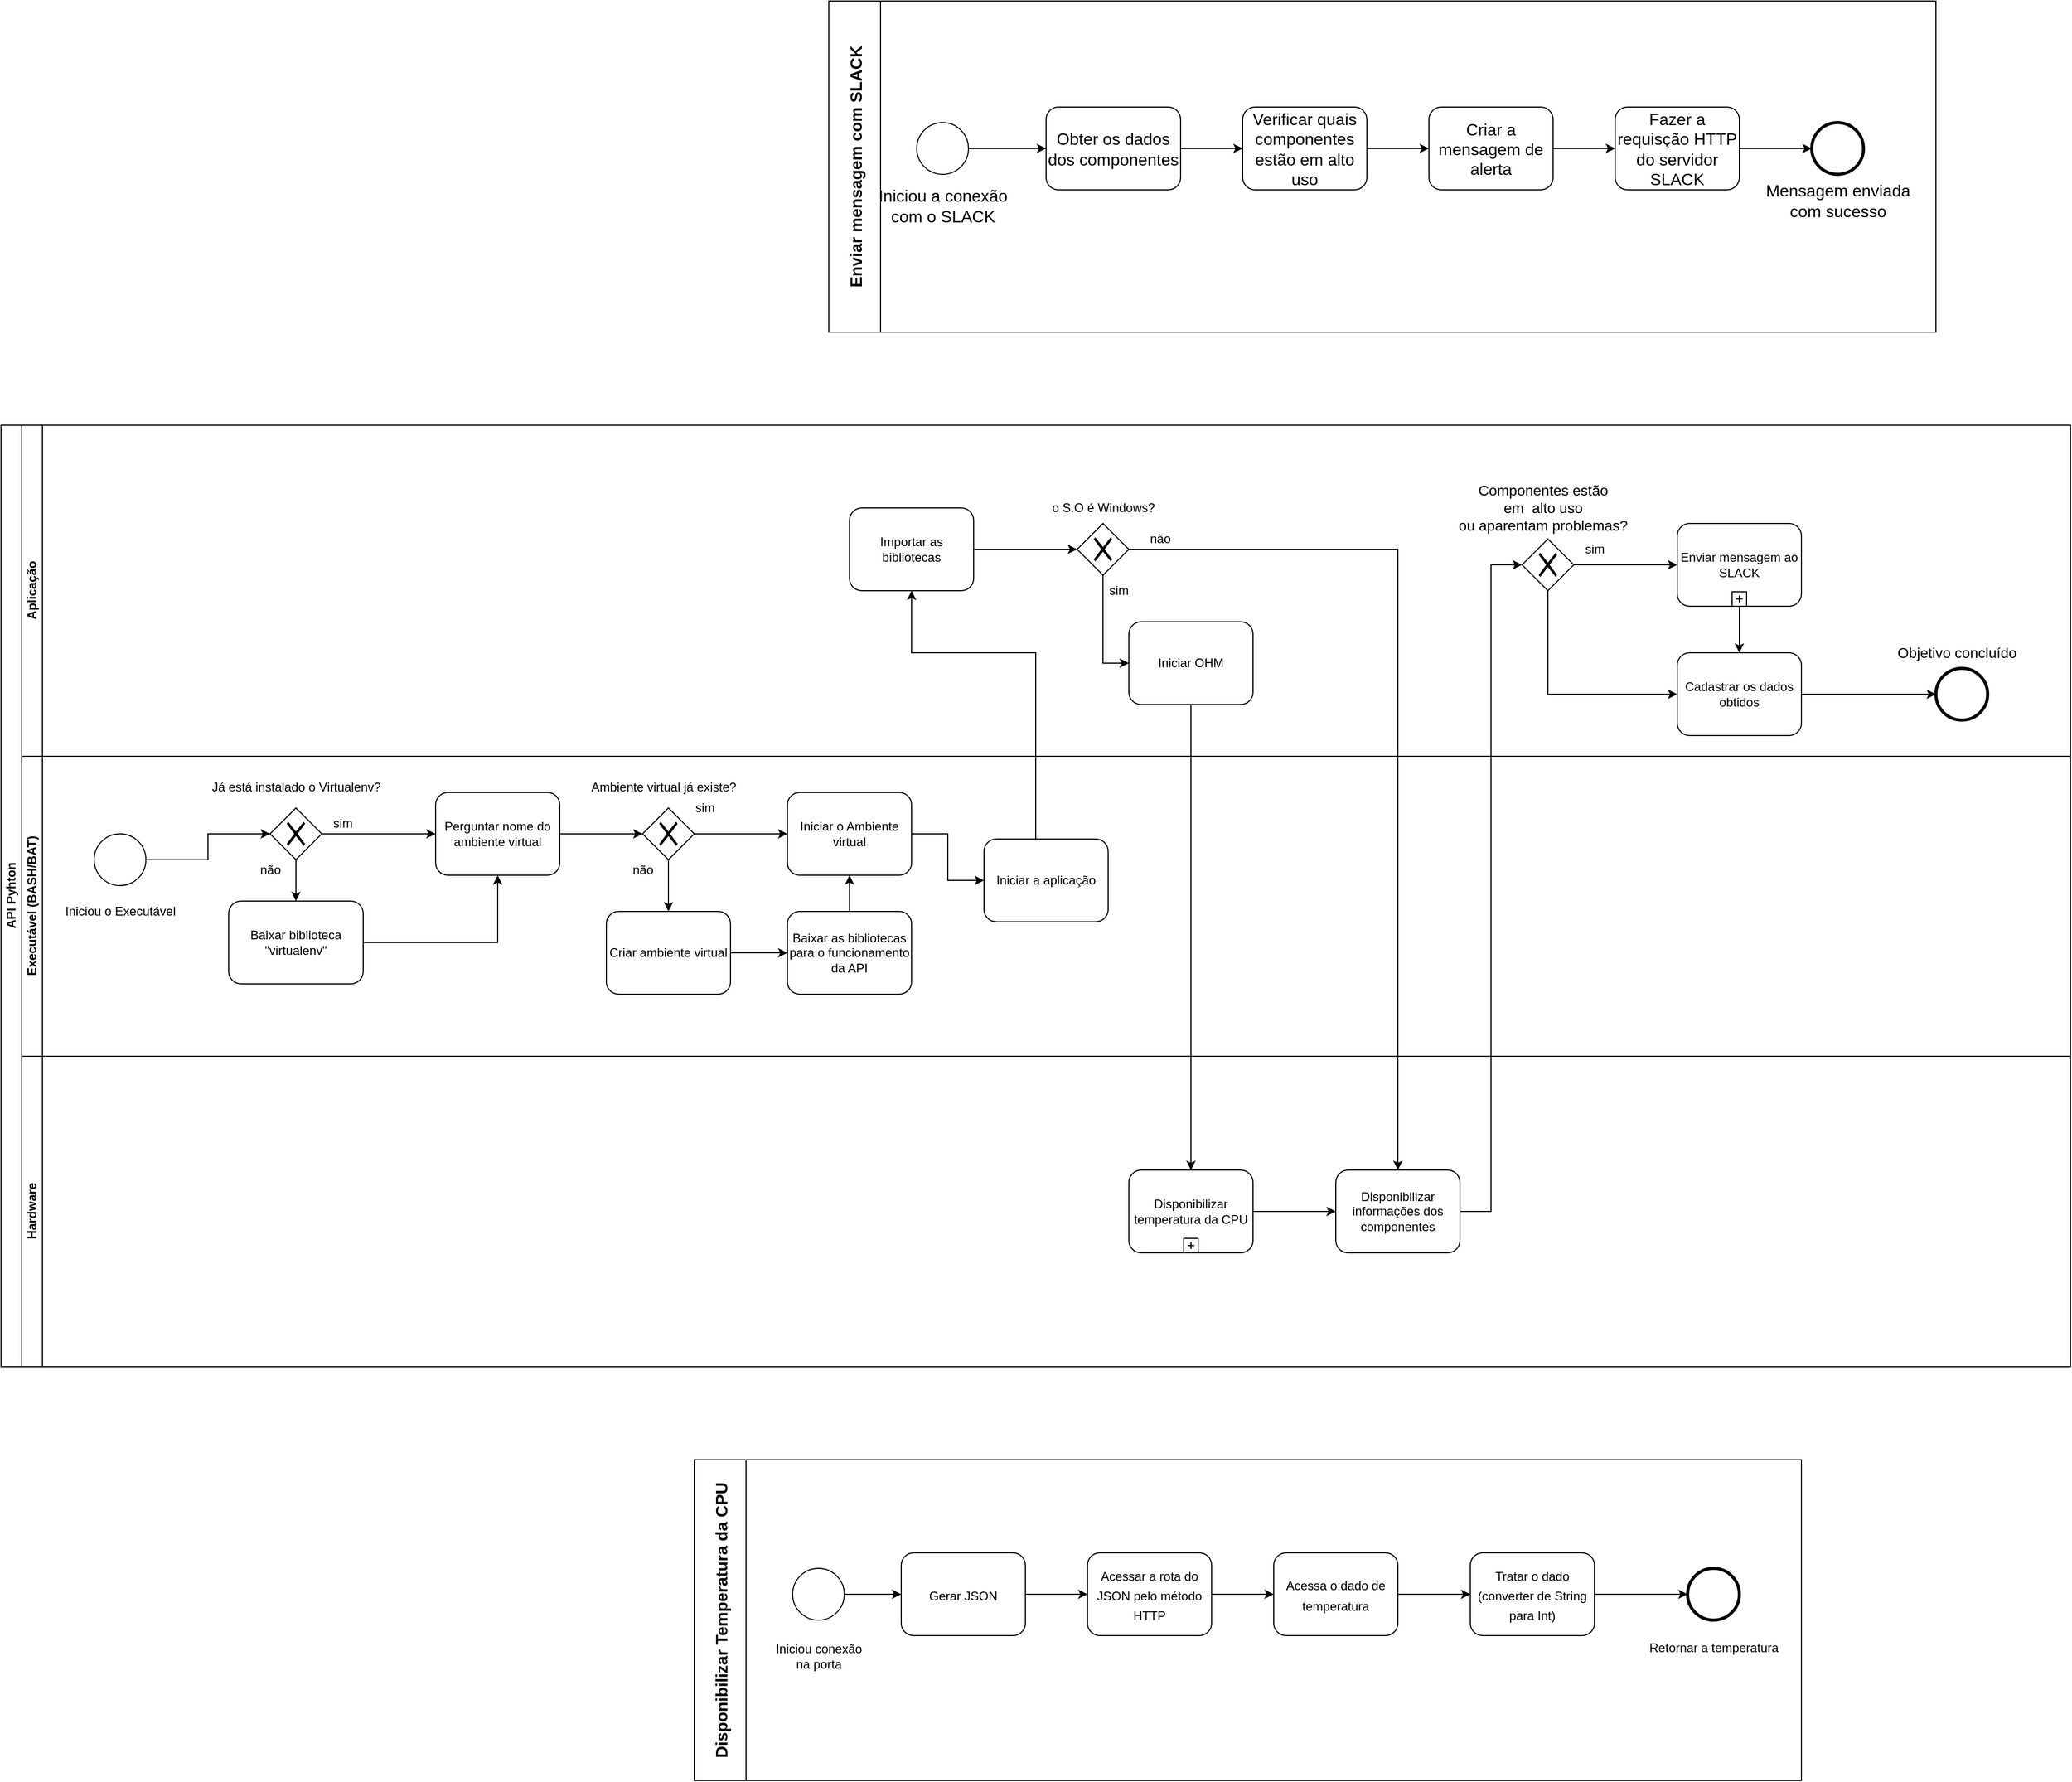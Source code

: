 <mxfile version="13.7.7" type="device"><diagram id="a3iEA5Su1n2NHjD5qa27" name="Page-1"><mxGraphModel dx="3955" dy="2778" grid="1" gridSize="10" guides="1" tooltips="1" connect="1" arrows="1" fold="1" page="0" pageScale="1" pageWidth="827" pageHeight="1169" math="0" shadow="0"><root><mxCell id="0"/><mxCell id="1" parent="0"/><mxCell id="mfLjq7GyORPhdRZ7_ggv-1" value="API Pyhton" style="swimlane;html=1;childLayout=stackLayout;resizeParent=1;resizeParentMax=0;horizontal=0;startSize=20;horizontalStack=0;" vertex="1" parent="1"><mxGeometry x="-280" y="-30" width="2000" height="910" as="geometry"/></mxCell><mxCell id="mfLjq7GyORPhdRZ7_ggv-2" value="Aplicação" style="swimlane;html=1;startSize=20;horizontal=0;" vertex="1" parent="mfLjq7GyORPhdRZ7_ggv-1"><mxGeometry x="20" width="1980" height="320" as="geometry"/></mxCell><mxCell id="mfLjq7GyORPhdRZ7_ggv-39" style="edgeStyle=orthogonalEdgeStyle;rounded=0;orthogonalLoop=1;jettySize=auto;html=1;" edge="1" parent="mfLjq7GyORPhdRZ7_ggv-2" source="mfLjq7GyORPhdRZ7_ggv-33" target="mfLjq7GyORPhdRZ7_ggv-38"><mxGeometry relative="1" as="geometry"/></mxCell><mxCell id="mfLjq7GyORPhdRZ7_ggv-40" value="o S.O é Windows?" style="text;html=1;align=center;verticalAlign=middle;resizable=0;points=[];autosize=1;" vertex="1" parent="mfLjq7GyORPhdRZ7_ggv-2"><mxGeometry x="985" y="70" width="120" height="20" as="geometry"/></mxCell><mxCell id="mfLjq7GyORPhdRZ7_ggv-62" value="&lt;div&gt;&lt;font style=&quot;font-size: 14px&quot;&gt;Componentes estão &lt;br&gt;&lt;/font&gt;&lt;/div&gt;&lt;div&gt;&lt;font style=&quot;font-size: 14px&quot;&gt;em&amp;nbsp; alto uso &lt;br&gt;&lt;/font&gt;&lt;/div&gt;&lt;div&gt;&lt;font style=&quot;font-size: 14px&quot;&gt;ou aparentam problemas?&lt;/font&gt;&lt;/div&gt;" style="text;html=1;align=center;verticalAlign=middle;resizable=0;points=[];autosize=1;" vertex="1" parent="mfLjq7GyORPhdRZ7_ggv-2"><mxGeometry x="1380" y="55" width="180" height="50" as="geometry"/></mxCell><mxCell id="mfLjq7GyORPhdRZ7_ggv-33" value="Importar as bibliotecas" style="shape=ext;rounded=1;html=1;whiteSpace=wrap;" vertex="1" parent="mfLjq7GyORPhdRZ7_ggv-2"><mxGeometry x="800" y="80" width="120" height="80" as="geometry"/></mxCell><mxCell id="mfLjq7GyORPhdRZ7_ggv-51" style="edgeStyle=orthogonalEdgeStyle;rounded=0;orthogonalLoop=1;jettySize=auto;html=1;entryX=0;entryY=0.5;entryDx=0;entryDy=0;" edge="1" parent="mfLjq7GyORPhdRZ7_ggv-2" source="mfLjq7GyORPhdRZ7_ggv-38" target="mfLjq7GyORPhdRZ7_ggv-41"><mxGeometry relative="1" as="geometry"/></mxCell><mxCell id="mfLjq7GyORPhdRZ7_ggv-38" value="" style="shape=mxgraph.bpmn.shape;html=1;verticalLabelPosition=bottom;labelBackgroundColor=#ffffff;verticalAlign=top;align=center;perimeter=rhombusPerimeter;background=gateway;outlineConnect=0;outline=none;symbol=exclusiveGw;" vertex="1" parent="mfLjq7GyORPhdRZ7_ggv-2"><mxGeometry x="1020" y="95" width="50" height="50" as="geometry"/></mxCell><mxCell id="mfLjq7GyORPhdRZ7_ggv-67" style="edgeStyle=orthogonalEdgeStyle;rounded=0;orthogonalLoop=1;jettySize=auto;html=1;entryX=0;entryY=0.5;entryDx=0;entryDy=0;" edge="1" parent="mfLjq7GyORPhdRZ7_ggv-2" source="mfLjq7GyORPhdRZ7_ggv-60" target="mfLjq7GyORPhdRZ7_ggv-65"><mxGeometry relative="1" as="geometry"/></mxCell><mxCell id="mfLjq7GyORPhdRZ7_ggv-68" value="sim" style="text;html=1;align=center;verticalAlign=middle;resizable=0;points=[];autosize=1;" vertex="1" parent="mfLjq7GyORPhdRZ7_ggv-2"><mxGeometry x="1500" y="110" width="40" height="20" as="geometry"/></mxCell><mxCell id="mfLjq7GyORPhdRZ7_ggv-70" style="edgeStyle=orthogonalEdgeStyle;rounded=0;orthogonalLoop=1;jettySize=auto;html=1;entryX=0;entryY=0.5;entryDx=0;entryDy=0;" edge="1" parent="mfLjq7GyORPhdRZ7_ggv-2" source="mfLjq7GyORPhdRZ7_ggv-60" target="mfLjq7GyORPhdRZ7_ggv-69"><mxGeometry relative="1" as="geometry"><Array as="points"><mxPoint x="1475" y="135"/><mxPoint x="1475" y="260"/></Array></mxGeometry></mxCell><mxCell id="mfLjq7GyORPhdRZ7_ggv-60" value="" style="shape=mxgraph.bpmn.shape;html=1;verticalLabelPosition=bottom;labelBackgroundColor=#ffffff;verticalAlign=top;align=center;perimeter=rhombusPerimeter;background=gateway;outlineConnect=0;outline=none;symbol=exclusiveGw;" vertex="1" parent="mfLjq7GyORPhdRZ7_ggv-2"><mxGeometry x="1450" y="110" width="50" height="50" as="geometry"/></mxCell><mxCell id="mfLjq7GyORPhdRZ7_ggv-71" style="edgeStyle=orthogonalEdgeStyle;rounded=0;orthogonalLoop=1;jettySize=auto;html=1;" edge="1" parent="mfLjq7GyORPhdRZ7_ggv-2" source="mfLjq7GyORPhdRZ7_ggv-65" target="mfLjq7GyORPhdRZ7_ggv-69"><mxGeometry relative="1" as="geometry"/></mxCell><mxCell id="mfLjq7GyORPhdRZ7_ggv-65" value="Enviar mensagem ao SLACK" style="html=1;whiteSpace=wrap;rounded=1;dropTarget=0;" vertex="1" parent="mfLjq7GyORPhdRZ7_ggv-2"><mxGeometry x="1600" y="95" width="120" height="80" as="geometry"/></mxCell><mxCell id="mfLjq7GyORPhdRZ7_ggv-66" value="" style="html=1;shape=plus;outlineConnect=0;" vertex="1" parent="mfLjq7GyORPhdRZ7_ggv-65"><mxGeometry x="0.5" y="1" width="14" height="14" relative="1" as="geometry"><mxPoint x="-7" y="-14" as="offset"/></mxGeometry></mxCell><mxCell id="mfLjq7GyORPhdRZ7_ggv-74" value="&lt;font style=&quot;font-size: 14px&quot;&gt;Objetivo concluído&lt;/font&gt;" style="text;html=1;align=center;verticalAlign=middle;resizable=0;points=[];autosize=1;" vertex="1" parent="mfLjq7GyORPhdRZ7_ggv-2"><mxGeometry x="1805" y="210" width="130" height="20" as="geometry"/></mxCell><mxCell id="mfLjq7GyORPhdRZ7_ggv-41" value="Iniciar OHM" style="shape=ext;rounded=1;html=1;whiteSpace=wrap;" vertex="1" parent="mfLjq7GyORPhdRZ7_ggv-2"><mxGeometry x="1070" y="190" width="120" height="80" as="geometry"/></mxCell><mxCell id="mfLjq7GyORPhdRZ7_ggv-73" style="edgeStyle=orthogonalEdgeStyle;rounded=0;orthogonalLoop=1;jettySize=auto;html=1;entryX=0;entryY=0.5;entryDx=0;entryDy=0;" edge="1" parent="mfLjq7GyORPhdRZ7_ggv-2" source="mfLjq7GyORPhdRZ7_ggv-69" target="mfLjq7GyORPhdRZ7_ggv-72"><mxGeometry relative="1" as="geometry"/></mxCell><mxCell id="mfLjq7GyORPhdRZ7_ggv-69" value="Cadastrar os dados obtidos" style="shape=ext;rounded=1;html=1;whiteSpace=wrap;" vertex="1" parent="mfLjq7GyORPhdRZ7_ggv-2"><mxGeometry x="1600" y="220" width="120" height="80" as="geometry"/></mxCell><mxCell id="mfLjq7GyORPhdRZ7_ggv-72" value="" style="shape=mxgraph.bpmn.shape;html=1;verticalLabelPosition=bottom;labelBackgroundColor=#ffffff;verticalAlign=top;align=center;perimeter=ellipsePerimeter;outlineConnect=0;outline=end;symbol=general;" vertex="1" parent="mfLjq7GyORPhdRZ7_ggv-2"><mxGeometry x="1850" y="235" width="50" height="50" as="geometry"/></mxCell><mxCell id="mfLjq7GyORPhdRZ7_ggv-3" value="Executável (BASH/BAT)" style="swimlane;html=1;startSize=20;horizontal=0;" vertex="1" parent="mfLjq7GyORPhdRZ7_ggv-1"><mxGeometry x="20" y="320" width="1980" height="290" as="geometry"/></mxCell><mxCell id="mfLjq7GyORPhdRZ7_ggv-11" value="Já está instalado o Virtualenv?" style="text;html=1;align=center;verticalAlign=middle;resizable=0;points=[];autosize=1;" vertex="1" parent="mfLjq7GyORPhdRZ7_ggv-3"><mxGeometry x="175" y="20" width="180" height="20" as="geometry"/></mxCell><mxCell id="mfLjq7GyORPhdRZ7_ggv-13" style="edgeStyle=orthogonalEdgeStyle;rounded=0;orthogonalLoop=1;jettySize=auto;html=1;entryX=0.5;entryY=0;entryDx=0;entryDy=0;" edge="1" parent="mfLjq7GyORPhdRZ7_ggv-3" source="mfLjq7GyORPhdRZ7_ggv-10" target="mfLjq7GyORPhdRZ7_ggv-9"><mxGeometry relative="1" as="geometry"/></mxCell><mxCell id="mfLjq7GyORPhdRZ7_ggv-16" style="edgeStyle=orthogonalEdgeStyle;rounded=0;orthogonalLoop=1;jettySize=auto;html=1;entryX=0;entryY=0.5;entryDx=0;entryDy=0;" edge="1" parent="mfLjq7GyORPhdRZ7_ggv-3" source="mfLjq7GyORPhdRZ7_ggv-10" target="mfLjq7GyORPhdRZ7_ggv-15"><mxGeometry relative="1" as="geometry"/></mxCell><mxCell id="mfLjq7GyORPhdRZ7_ggv-20" value="Ambiente virtual já existe?" style="text;html=1;align=center;verticalAlign=middle;resizable=0;points=[];autosize=1;" vertex="1" parent="mfLjq7GyORPhdRZ7_ggv-3"><mxGeometry x="540" y="20" width="160" height="20" as="geometry"/></mxCell><mxCell id="mfLjq7GyORPhdRZ7_ggv-17" value="sim" style="text;html=1;align=center;verticalAlign=middle;resizable=0;points=[];autosize=1;" vertex="1" parent="mfLjq7GyORPhdRZ7_ggv-3"><mxGeometry x="290" y="55" width="40" height="20" as="geometry"/></mxCell><mxCell id="mfLjq7GyORPhdRZ7_ggv-19" style="edgeStyle=orthogonalEdgeStyle;rounded=0;orthogonalLoop=1;jettySize=auto;html=1;entryX=0;entryY=0.5;entryDx=0;entryDy=0;" edge="1" parent="mfLjq7GyORPhdRZ7_ggv-3" source="mfLjq7GyORPhdRZ7_ggv-15" target="mfLjq7GyORPhdRZ7_ggv-18"><mxGeometry relative="1" as="geometry"/></mxCell><mxCell id="mfLjq7GyORPhdRZ7_ggv-15" value="Perguntar nome do ambiente virtual" style="shape=ext;rounded=1;html=1;whiteSpace=wrap;" vertex="1" parent="mfLjq7GyORPhdRZ7_ggv-3"><mxGeometry x="400" y="35" width="120" height="80" as="geometry"/></mxCell><mxCell id="mfLjq7GyORPhdRZ7_ggv-10" value="" style="shape=mxgraph.bpmn.shape;html=1;verticalLabelPosition=bottom;labelBackgroundColor=#ffffff;verticalAlign=top;align=center;perimeter=rhombusPerimeter;background=gateway;outlineConnect=0;outline=none;symbol=exclusiveGw;" vertex="1" parent="mfLjq7GyORPhdRZ7_ggv-3"><mxGeometry x="240" y="50" width="50" height="50" as="geometry"/></mxCell><mxCell id="mfLjq7GyORPhdRZ7_ggv-12" style="edgeStyle=orthogonalEdgeStyle;rounded=0;orthogonalLoop=1;jettySize=auto;html=1;" edge="1" parent="mfLjq7GyORPhdRZ7_ggv-3" source="mfLjq7GyORPhdRZ7_ggv-5" target="mfLjq7GyORPhdRZ7_ggv-10"><mxGeometry relative="1" as="geometry"/></mxCell><mxCell id="mfLjq7GyORPhdRZ7_ggv-23" style="edgeStyle=orthogonalEdgeStyle;rounded=0;orthogonalLoop=1;jettySize=auto;html=1;" edge="1" parent="mfLjq7GyORPhdRZ7_ggv-3" source="mfLjq7GyORPhdRZ7_ggv-18" target="mfLjq7GyORPhdRZ7_ggv-22"><mxGeometry relative="1" as="geometry"/></mxCell><mxCell id="mfLjq7GyORPhdRZ7_ggv-26" style="edgeStyle=orthogonalEdgeStyle;rounded=0;orthogonalLoop=1;jettySize=auto;html=1;" edge="1" parent="mfLjq7GyORPhdRZ7_ggv-3" source="mfLjq7GyORPhdRZ7_ggv-18" target="mfLjq7GyORPhdRZ7_ggv-25"><mxGeometry relative="1" as="geometry"/></mxCell><mxCell id="mfLjq7GyORPhdRZ7_ggv-18" value="" style="shape=mxgraph.bpmn.shape;html=1;verticalLabelPosition=bottom;labelBackgroundColor=#ffffff;verticalAlign=top;align=center;perimeter=rhombusPerimeter;background=gateway;outlineConnect=0;outline=none;symbol=exclusiveGw;" vertex="1" parent="mfLjq7GyORPhdRZ7_ggv-3"><mxGeometry x="600" y="50" width="50" height="50" as="geometry"/></mxCell><mxCell id="mfLjq7GyORPhdRZ7_ggv-31" style="edgeStyle=orthogonalEdgeStyle;rounded=0;orthogonalLoop=1;jettySize=auto;html=1;entryX=0;entryY=0.5;entryDx=0;entryDy=0;" edge="1" parent="mfLjq7GyORPhdRZ7_ggv-3" source="mfLjq7GyORPhdRZ7_ggv-25" target="mfLjq7GyORPhdRZ7_ggv-29"><mxGeometry relative="1" as="geometry"/></mxCell><mxCell id="mfLjq7GyORPhdRZ7_ggv-25" value="Iniciar o Ambiente virtual" style="shape=ext;rounded=1;html=1;whiteSpace=wrap;" vertex="1" parent="mfLjq7GyORPhdRZ7_ggv-3"><mxGeometry x="740" y="35" width="120" height="80" as="geometry"/></mxCell><mxCell id="mfLjq7GyORPhdRZ7_ggv-5" value="" style="shape=mxgraph.bpmn.shape;html=1;verticalLabelPosition=bottom;labelBackgroundColor=#ffffff;verticalAlign=top;align=center;perimeter=ellipsePerimeter;outlineConnect=0;outline=standard;symbol=general;" vertex="1" parent="mfLjq7GyORPhdRZ7_ggv-3"><mxGeometry x="70" y="75" width="50" height="50" as="geometry"/></mxCell><mxCell id="mfLjq7GyORPhdRZ7_ggv-24" value="não" style="text;html=1;align=center;verticalAlign=middle;resizable=0;points=[];autosize=1;" vertex="1" parent="mfLjq7GyORPhdRZ7_ggv-3"><mxGeometry x="580" y="100" width="40" height="20" as="geometry"/></mxCell><mxCell id="mfLjq7GyORPhdRZ7_ggv-14" value="não" style="text;html=1;align=center;verticalAlign=middle;resizable=0;points=[];autosize=1;" vertex="1" parent="mfLjq7GyORPhdRZ7_ggv-3"><mxGeometry x="220" y="100" width="40" height="20" as="geometry"/></mxCell><mxCell id="mfLjq7GyORPhdRZ7_ggv-29" value="Iniciar a aplicação" style="shape=ext;rounded=1;html=1;whiteSpace=wrap;" vertex="1" parent="mfLjq7GyORPhdRZ7_ggv-3"><mxGeometry x="930" y="80" width="120" height="80" as="geometry"/></mxCell><mxCell id="mfLjq7GyORPhdRZ7_ggv-6" value="Iniciou o Executável" style="text;html=1;align=center;verticalAlign=middle;resizable=0;points=[];autosize=1;" vertex="1" parent="mfLjq7GyORPhdRZ7_ggv-3"><mxGeometry x="35" y="140" width="120" height="20" as="geometry"/></mxCell><mxCell id="mfLjq7GyORPhdRZ7_ggv-21" style="edgeStyle=orthogonalEdgeStyle;rounded=0;orthogonalLoop=1;jettySize=auto;html=1;entryX=0.5;entryY=1;entryDx=0;entryDy=0;" edge="1" parent="mfLjq7GyORPhdRZ7_ggv-3" source="mfLjq7GyORPhdRZ7_ggv-9" target="mfLjq7GyORPhdRZ7_ggv-15"><mxGeometry relative="1" as="geometry"/></mxCell><mxCell id="mfLjq7GyORPhdRZ7_ggv-9" value="Baixar biblioteca &quot;virtualenv&quot; " style="shape=ext;rounded=1;html=1;whiteSpace=wrap;" vertex="1" parent="mfLjq7GyORPhdRZ7_ggv-3"><mxGeometry x="200" y="140" width="130" height="80" as="geometry"/></mxCell><mxCell id="mfLjq7GyORPhdRZ7_ggv-28" style="edgeStyle=orthogonalEdgeStyle;rounded=0;orthogonalLoop=1;jettySize=auto;html=1;" edge="1" parent="mfLjq7GyORPhdRZ7_ggv-3" source="mfLjq7GyORPhdRZ7_ggv-22" target="mfLjq7GyORPhdRZ7_ggv-27"><mxGeometry relative="1" as="geometry"/></mxCell><mxCell id="mfLjq7GyORPhdRZ7_ggv-22" value="Criar ambiente virtual" style="shape=ext;rounded=1;html=1;whiteSpace=wrap;" vertex="1" parent="mfLjq7GyORPhdRZ7_ggv-3"><mxGeometry x="565" y="150" width="120" height="80" as="geometry"/></mxCell><mxCell id="mfLjq7GyORPhdRZ7_ggv-30" style="edgeStyle=orthogonalEdgeStyle;rounded=0;orthogonalLoop=1;jettySize=auto;html=1;entryX=0.5;entryY=1;entryDx=0;entryDy=0;" edge="1" parent="mfLjq7GyORPhdRZ7_ggv-3" source="mfLjq7GyORPhdRZ7_ggv-27" target="mfLjq7GyORPhdRZ7_ggv-25"><mxGeometry relative="1" as="geometry"/></mxCell><mxCell id="mfLjq7GyORPhdRZ7_ggv-27" value="Baixar as bibliotecas para o funcionamento da API" style="shape=ext;rounded=1;html=1;whiteSpace=wrap;" vertex="1" parent="mfLjq7GyORPhdRZ7_ggv-3"><mxGeometry x="740" y="150" width="120" height="80" as="geometry"/></mxCell><mxCell id="mfLjq7GyORPhdRZ7_ggv-37" style="edgeStyle=orthogonalEdgeStyle;rounded=0;orthogonalLoop=1;jettySize=auto;html=1;" edge="1" parent="mfLjq7GyORPhdRZ7_ggv-1" source="mfLjq7GyORPhdRZ7_ggv-29" target="mfLjq7GyORPhdRZ7_ggv-33"><mxGeometry relative="1" as="geometry"><Array as="points"><mxPoint x="1000" y="220"/><mxPoint x="880" y="220"/></Array></mxGeometry></mxCell><mxCell id="mfLjq7GyORPhdRZ7_ggv-8" value="Hardware" style="swimlane;html=1;startSize=20;horizontal=0;" vertex="1" parent="mfLjq7GyORPhdRZ7_ggv-1"><mxGeometry x="20" y="610" width="1980" height="300" as="geometry"/></mxCell><mxCell id="mfLjq7GyORPhdRZ7_ggv-55" style="edgeStyle=orthogonalEdgeStyle;rounded=0;orthogonalLoop=1;jettySize=auto;html=1;entryX=0;entryY=0.5;entryDx=0;entryDy=0;" edge="1" parent="mfLjq7GyORPhdRZ7_ggv-8" source="mfLjq7GyORPhdRZ7_ggv-52" target="mfLjq7GyORPhdRZ7_ggv-47"><mxGeometry relative="1" as="geometry"/></mxCell><mxCell id="mfLjq7GyORPhdRZ7_ggv-52" value="Disponibilizar temperatura da CPU" style="html=1;whiteSpace=wrap;rounded=1;dropTarget=0;" vertex="1" parent="mfLjq7GyORPhdRZ7_ggv-8"><mxGeometry x="1070" y="110" width="120" height="80" as="geometry"/></mxCell><mxCell id="mfLjq7GyORPhdRZ7_ggv-53" value="" style="html=1;shape=plus;outlineConnect=0;" vertex="1" parent="mfLjq7GyORPhdRZ7_ggv-52"><mxGeometry x="0.5" y="1" width="14" height="14" relative="1" as="geometry"><mxPoint x="-7" y="-14" as="offset"/></mxGeometry></mxCell><mxCell id="mfLjq7GyORPhdRZ7_ggv-47" value="Disponibilizar informações dos componentes" style="shape=ext;rounded=1;html=1;whiteSpace=wrap;" vertex="1" parent="mfLjq7GyORPhdRZ7_ggv-8"><mxGeometry x="1270" y="110" width="120" height="80" as="geometry"/></mxCell><mxCell id="mfLjq7GyORPhdRZ7_ggv-54" style="edgeStyle=orthogonalEdgeStyle;rounded=0;orthogonalLoop=1;jettySize=auto;html=1;entryX=0.5;entryY=0;entryDx=0;entryDy=0;" edge="1" parent="mfLjq7GyORPhdRZ7_ggv-1" source="mfLjq7GyORPhdRZ7_ggv-41" target="mfLjq7GyORPhdRZ7_ggv-52"><mxGeometry relative="1" as="geometry"/></mxCell><mxCell id="mfLjq7GyORPhdRZ7_ggv-56" style="edgeStyle=orthogonalEdgeStyle;rounded=0;orthogonalLoop=1;jettySize=auto;html=1;" edge="1" parent="mfLjq7GyORPhdRZ7_ggv-1" source="mfLjq7GyORPhdRZ7_ggv-38" target="mfLjq7GyORPhdRZ7_ggv-47"><mxGeometry relative="1" as="geometry"/></mxCell><mxCell id="mfLjq7GyORPhdRZ7_ggv-63" style="edgeStyle=orthogonalEdgeStyle;rounded=0;orthogonalLoop=1;jettySize=auto;html=1;entryX=0;entryY=0.5;entryDx=0;entryDy=0;" edge="1" parent="mfLjq7GyORPhdRZ7_ggv-1" source="mfLjq7GyORPhdRZ7_ggv-47" target="mfLjq7GyORPhdRZ7_ggv-60"><mxGeometry relative="1" as="geometry"/></mxCell><mxCell id="mfLjq7GyORPhdRZ7_ggv-32" value="sim" style="text;html=1;align=center;verticalAlign=middle;resizable=0;points=[];autosize=1;" vertex="1" parent="1"><mxGeometry x="380" y="330" width="40" height="20" as="geometry"/></mxCell><mxCell id="mfLjq7GyORPhdRZ7_ggv-57" value="sim" style="text;html=1;align=center;verticalAlign=middle;resizable=0;points=[];autosize=1;" vertex="1" parent="1"><mxGeometry x="780" y="120" width="40" height="20" as="geometry"/></mxCell><mxCell id="mfLjq7GyORPhdRZ7_ggv-58" value="não" style="text;html=1;align=center;verticalAlign=middle;resizable=0;points=[];autosize=1;" vertex="1" parent="1"><mxGeometry x="820" y="70" width="40" height="20" as="geometry"/></mxCell><mxCell id="mfLjq7GyORPhdRZ7_ggv-75" value="Disponibilizar Temperatura da CPU" style="swimlane;startSize=50;horizontal=0;fontSize=16;" vertex="1" parent="1"><mxGeometry x="390" y="970" width="1070" height="310" as="geometry"/></mxCell><mxCell id="mfLjq7GyORPhdRZ7_ggv-80" style="edgeStyle=orthogonalEdgeStyle;rounded=0;orthogonalLoop=1;jettySize=auto;html=1;entryX=0;entryY=0.5;entryDx=0;entryDy=0;fontSize=16;" edge="1" parent="mfLjq7GyORPhdRZ7_ggv-75" source="mfLjq7GyORPhdRZ7_ggv-77" target="mfLjq7GyORPhdRZ7_ggv-79"><mxGeometry relative="1" as="geometry"/></mxCell><mxCell id="mfLjq7GyORPhdRZ7_ggv-77" value="" style="shape=mxgraph.bpmn.shape;html=1;verticalLabelPosition=bottom;labelBackgroundColor=#ffffff;verticalAlign=top;align=center;perimeter=ellipsePerimeter;outlineConnect=0;outline=standard;symbol=general;fontSize=16;" vertex="1" parent="mfLjq7GyORPhdRZ7_ggv-75"><mxGeometry x="95" y="105" width="50" height="50" as="geometry"/></mxCell><mxCell id="mfLjq7GyORPhdRZ7_ggv-78" value="&lt;div style=&quot;font-size: 12px&quot;&gt;&lt;font style=&quot;font-size: 12px&quot;&gt;Iniciou conexão &lt;br&gt;&lt;/font&gt;&lt;/div&gt;&lt;div style=&quot;font-size: 12px&quot;&gt;&lt;font style=&quot;font-size: 12px&quot;&gt;na porta&lt;/font&gt;&lt;/div&gt;" style="text;html=1;align=center;verticalAlign=middle;resizable=0;points=[];autosize=1;fontSize=16;" vertex="1" parent="mfLjq7GyORPhdRZ7_ggv-75"><mxGeometry x="70" y="170" width="100" height="40" as="geometry"/></mxCell><mxCell id="mfLjq7GyORPhdRZ7_ggv-82" style="edgeStyle=orthogonalEdgeStyle;rounded=0;orthogonalLoop=1;jettySize=auto;html=1;fontSize=16;" edge="1" parent="mfLjq7GyORPhdRZ7_ggv-75" source="mfLjq7GyORPhdRZ7_ggv-79" target="mfLjq7GyORPhdRZ7_ggv-81"><mxGeometry relative="1" as="geometry"/></mxCell><mxCell id="mfLjq7GyORPhdRZ7_ggv-79" value="&lt;font style=&quot;font-size: 12px&quot;&gt;Gerar JSON&lt;br&gt;&lt;/font&gt;" style="shape=ext;rounded=1;html=1;whiteSpace=wrap;fontSize=16;" vertex="1" parent="mfLjq7GyORPhdRZ7_ggv-75"><mxGeometry x="200" y="90" width="120" height="80" as="geometry"/></mxCell><mxCell id="mfLjq7GyORPhdRZ7_ggv-87" style="edgeStyle=orthogonalEdgeStyle;rounded=0;orthogonalLoop=1;jettySize=auto;html=1;entryX=0;entryY=0.5;entryDx=0;entryDy=0;fontSize=16;" edge="1" parent="mfLjq7GyORPhdRZ7_ggv-75" source="mfLjq7GyORPhdRZ7_ggv-81" target="mfLjq7GyORPhdRZ7_ggv-86"><mxGeometry relative="1" as="geometry"/></mxCell><mxCell id="mfLjq7GyORPhdRZ7_ggv-81" value="&lt;font style=&quot;font-size: 12px&quot;&gt;Acessar a rota do JSON pelo método HTTP&lt;br&gt;&lt;/font&gt;" style="shape=ext;rounded=1;html=1;whiteSpace=wrap;fontSize=16;" vertex="1" parent="mfLjq7GyORPhdRZ7_ggv-75"><mxGeometry x="380" y="90" width="120" height="80" as="geometry"/></mxCell><mxCell id="mfLjq7GyORPhdRZ7_ggv-84" value="" style="shape=mxgraph.bpmn.shape;html=1;verticalLabelPosition=bottom;labelBackgroundColor=#ffffff;verticalAlign=top;align=center;perimeter=ellipsePerimeter;outlineConnect=0;outline=end;symbol=general;fontSize=16;" vertex="1" parent="mfLjq7GyORPhdRZ7_ggv-75"><mxGeometry x="960" y="105" width="50" height="50" as="geometry"/></mxCell><mxCell id="mfLjq7GyORPhdRZ7_ggv-89" style="edgeStyle=orthogonalEdgeStyle;rounded=0;orthogonalLoop=1;jettySize=auto;html=1;entryX=0;entryY=0.5;entryDx=0;entryDy=0;fontSize=16;" edge="1" parent="mfLjq7GyORPhdRZ7_ggv-75" source="mfLjq7GyORPhdRZ7_ggv-86" target="mfLjq7GyORPhdRZ7_ggv-88"><mxGeometry relative="1" as="geometry"/></mxCell><mxCell id="mfLjq7GyORPhdRZ7_ggv-86" value="&lt;font style=&quot;font-size: 12px&quot;&gt;Acessa o dado de temperatura&lt;br&gt;&lt;/font&gt;" style="shape=ext;rounded=1;html=1;whiteSpace=wrap;fontSize=16;" vertex="1" parent="mfLjq7GyORPhdRZ7_ggv-75"><mxGeometry x="560" y="90" width="120" height="80" as="geometry"/></mxCell><mxCell id="mfLjq7GyORPhdRZ7_ggv-90" style="edgeStyle=orthogonalEdgeStyle;rounded=0;orthogonalLoop=1;jettySize=auto;html=1;entryX=0;entryY=0.5;entryDx=0;entryDy=0;fontSize=16;" edge="1" parent="mfLjq7GyORPhdRZ7_ggv-75" source="mfLjq7GyORPhdRZ7_ggv-88" target="mfLjq7GyORPhdRZ7_ggv-84"><mxGeometry relative="1" as="geometry"/></mxCell><mxCell id="mfLjq7GyORPhdRZ7_ggv-88" value="&lt;font style=&quot;font-size: 12px&quot;&gt;Tratar o dado (converter de String para Int)&lt;br&gt;&lt;/font&gt;" style="shape=ext;rounded=1;html=1;whiteSpace=wrap;fontSize=16;" vertex="1" parent="mfLjq7GyORPhdRZ7_ggv-75"><mxGeometry x="750" y="90" width="120" height="80" as="geometry"/></mxCell><mxCell id="mfLjq7GyORPhdRZ7_ggv-85" value="&lt;font style=&quot;font-size: 12px&quot;&gt;Retornar a temperatura&lt;br&gt;&lt;/font&gt;" style="text;html=1;align=center;verticalAlign=middle;resizable=0;points=[];autosize=1;fontSize=16;" vertex="1" parent="mfLjq7GyORPhdRZ7_ggv-75"><mxGeometry x="915" y="165" width="140" height="30" as="geometry"/></mxCell><mxCell id="mfLjq7GyORPhdRZ7_ggv-91" value="Enviar mensagem com SLACK" style="swimlane;startSize=50;horizontal=0;fontSize=16;" vertex="1" parent="1"><mxGeometry x="520" y="-440" width="1070" height="320" as="geometry"/></mxCell><mxCell id="mfLjq7GyORPhdRZ7_ggv-106" style="edgeStyle=orthogonalEdgeStyle;rounded=0;orthogonalLoop=1;jettySize=auto;html=1;entryX=0;entryY=0.5;entryDx=0;entryDy=0;fontSize=16;" edge="1" parent="mfLjq7GyORPhdRZ7_ggv-91" source="mfLjq7GyORPhdRZ7_ggv-93" target="mfLjq7GyORPhdRZ7_ggv-105"><mxGeometry relative="1" as="geometry"/></mxCell><mxCell id="mfLjq7GyORPhdRZ7_ggv-93" value="" style="shape=mxgraph.bpmn.shape;html=1;verticalLabelPosition=bottom;labelBackgroundColor=#ffffff;verticalAlign=top;align=center;perimeter=ellipsePerimeter;outlineConnect=0;outline=standard;symbol=general;fontSize=16;" vertex="1" parent="mfLjq7GyORPhdRZ7_ggv-91"><mxGeometry x="85" y="117.5" width="50" height="50" as="geometry"/></mxCell><mxCell id="mfLjq7GyORPhdRZ7_ggv-94" value="&lt;div&gt;Iniciou a conexão &lt;br&gt;&lt;/div&gt;&lt;div&gt;com o SLACK&lt;/div&gt;" style="text;html=1;align=center;verticalAlign=middle;resizable=0;points=[];autosize=1;fontSize=16;" vertex="1" parent="mfLjq7GyORPhdRZ7_ggv-91"><mxGeometry x="40" y="177.5" width="140" height="40" as="geometry"/></mxCell><mxCell id="mfLjq7GyORPhdRZ7_ggv-95" style="edgeStyle=orthogonalEdgeStyle;rounded=0;orthogonalLoop=1;jettySize=auto;html=1;fontSize=16;" edge="1" parent="mfLjq7GyORPhdRZ7_ggv-91" target="mfLjq7GyORPhdRZ7_ggv-98"><mxGeometry relative="1" as="geometry"><mxPoint x="320.0" y="130" as="sourcePoint"/></mxGeometry></mxCell><mxCell id="mfLjq7GyORPhdRZ7_ggv-97" style="edgeStyle=orthogonalEdgeStyle;rounded=0;orthogonalLoop=1;jettySize=auto;html=1;entryX=0;entryY=0.5;entryDx=0;entryDy=0;fontSize=16;" edge="1" parent="mfLjq7GyORPhdRZ7_ggv-91" target="mfLjq7GyORPhdRZ7_ggv-101"><mxGeometry relative="1" as="geometry"><mxPoint x="500.0" y="130" as="sourcePoint"/></mxGeometry></mxCell><mxCell id="mfLjq7GyORPhdRZ7_ggv-99" value="" style="shape=mxgraph.bpmn.shape;html=1;verticalLabelPosition=bottom;labelBackgroundColor=#ffffff;verticalAlign=top;align=center;perimeter=ellipsePerimeter;outlineConnect=0;outline=end;symbol=general;fontSize=16;" vertex="1" parent="mfLjq7GyORPhdRZ7_ggv-91"><mxGeometry x="950" y="117.5" width="50" height="50" as="geometry"/></mxCell><mxCell id="mfLjq7GyORPhdRZ7_ggv-100" style="edgeStyle=orthogonalEdgeStyle;rounded=0;orthogonalLoop=1;jettySize=auto;html=1;entryX=0;entryY=0.5;entryDx=0;entryDy=0;fontSize=16;" edge="1" parent="mfLjq7GyORPhdRZ7_ggv-91" target="mfLjq7GyORPhdRZ7_ggv-103"><mxGeometry relative="1" as="geometry"><mxPoint x="680.0" y="130" as="sourcePoint"/></mxGeometry></mxCell><mxCell id="mfLjq7GyORPhdRZ7_ggv-104" value="&lt;div&gt;Mensagem enviada&lt;/div&gt;&lt;div&gt;com sucesso&lt;br&gt;&lt;/div&gt;" style="text;html=1;align=center;verticalAlign=middle;resizable=0;points=[];autosize=1;fontSize=16;" vertex="1" parent="mfLjq7GyORPhdRZ7_ggv-91"><mxGeometry x="895" y="172.5" width="160" height="40" as="geometry"/></mxCell><mxCell id="mfLjq7GyORPhdRZ7_ggv-108" style="edgeStyle=orthogonalEdgeStyle;rounded=0;orthogonalLoop=1;jettySize=auto;html=1;entryX=0;entryY=0.5;entryDx=0;entryDy=0;fontSize=16;" edge="1" parent="mfLjq7GyORPhdRZ7_ggv-91" source="mfLjq7GyORPhdRZ7_ggv-105" target="mfLjq7GyORPhdRZ7_ggv-107"><mxGeometry relative="1" as="geometry"/></mxCell><mxCell id="mfLjq7GyORPhdRZ7_ggv-105" value="Obter os dados dos componentes" style="shape=ext;rounded=1;html=1;whiteSpace=wrap;fontSize=16;" vertex="1" parent="mfLjq7GyORPhdRZ7_ggv-91"><mxGeometry x="210" y="102.5" width="130" height="80" as="geometry"/></mxCell><mxCell id="mfLjq7GyORPhdRZ7_ggv-112" style="edgeStyle=orthogonalEdgeStyle;rounded=0;orthogonalLoop=1;jettySize=auto;html=1;entryX=0;entryY=0.5;entryDx=0;entryDy=0;fontSize=16;" edge="1" parent="mfLjq7GyORPhdRZ7_ggv-91" source="mfLjq7GyORPhdRZ7_ggv-107" target="mfLjq7GyORPhdRZ7_ggv-111"><mxGeometry relative="1" as="geometry"/></mxCell><mxCell id="mfLjq7GyORPhdRZ7_ggv-107" value="Verificar quais componentes estão em alto uso" style="shape=ext;rounded=1;html=1;whiteSpace=wrap;fontSize=16;" vertex="1" parent="mfLjq7GyORPhdRZ7_ggv-91"><mxGeometry x="400" y="102.5" width="120" height="80" as="geometry"/></mxCell><mxCell id="mfLjq7GyORPhdRZ7_ggv-116" style="edgeStyle=orthogonalEdgeStyle;rounded=0;orthogonalLoop=1;jettySize=auto;html=1;entryX=0;entryY=0.5;entryDx=0;entryDy=0;fontSize=16;" edge="1" parent="mfLjq7GyORPhdRZ7_ggv-91" source="mfLjq7GyORPhdRZ7_ggv-109" target="mfLjq7GyORPhdRZ7_ggv-99"><mxGeometry relative="1" as="geometry"/></mxCell><mxCell id="mfLjq7GyORPhdRZ7_ggv-109" value="Fazer a requisção HTTP do servidor SLACK" style="shape=ext;rounded=1;html=1;whiteSpace=wrap;fontSize=16;" vertex="1" parent="mfLjq7GyORPhdRZ7_ggv-91"><mxGeometry x="760" y="102.5" width="120" height="80" as="geometry"/></mxCell><mxCell id="mfLjq7GyORPhdRZ7_ggv-113" style="edgeStyle=orthogonalEdgeStyle;rounded=0;orthogonalLoop=1;jettySize=auto;html=1;entryX=0;entryY=0.5;entryDx=0;entryDy=0;fontSize=16;" edge="1" parent="mfLjq7GyORPhdRZ7_ggv-91" source="mfLjq7GyORPhdRZ7_ggv-111" target="mfLjq7GyORPhdRZ7_ggv-109"><mxGeometry relative="1" as="geometry"/></mxCell><mxCell id="mfLjq7GyORPhdRZ7_ggv-111" value="Criar a mensagem de alerta" style="shape=ext;rounded=1;html=1;whiteSpace=wrap;fontSize=16;" vertex="1" parent="mfLjq7GyORPhdRZ7_ggv-91"><mxGeometry x="580" y="102.5" width="120" height="80" as="geometry"/></mxCell></root></mxGraphModel></diagram></mxfile>